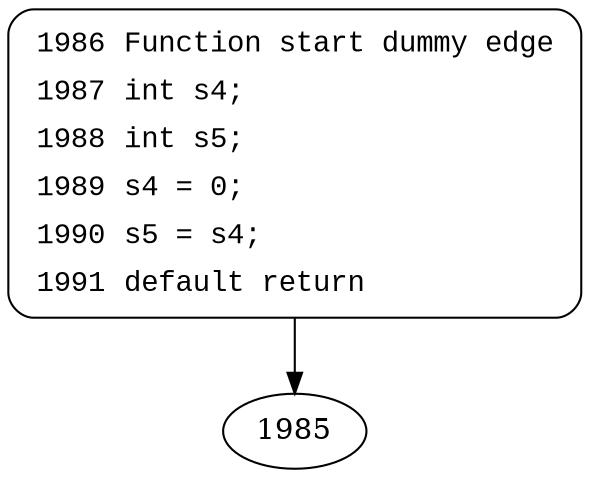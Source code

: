 digraph block1791 {
1986 [style="filled,bold" penwidth="1" fillcolor="white" fontname="Courier New" shape="Mrecord" label=<<table border="0" cellborder="0" cellpadding="3" bgcolor="white"><tr><td align="right">1986</td><td align="left">Function start dummy edge</td></tr><tr><td align="right">1987</td><td align="left">int s4;</td></tr><tr><td align="right">1988</td><td align="left">int s5;</td></tr><tr><td align="right">1989</td><td align="left">s4 = 0;</td></tr><tr><td align="right">1990</td><td align="left">s5 = s4;</td></tr><tr><td align="right">1991</td><td align="left">default return</td></tr></table>>]
1986 -> 1985[label=""]
}